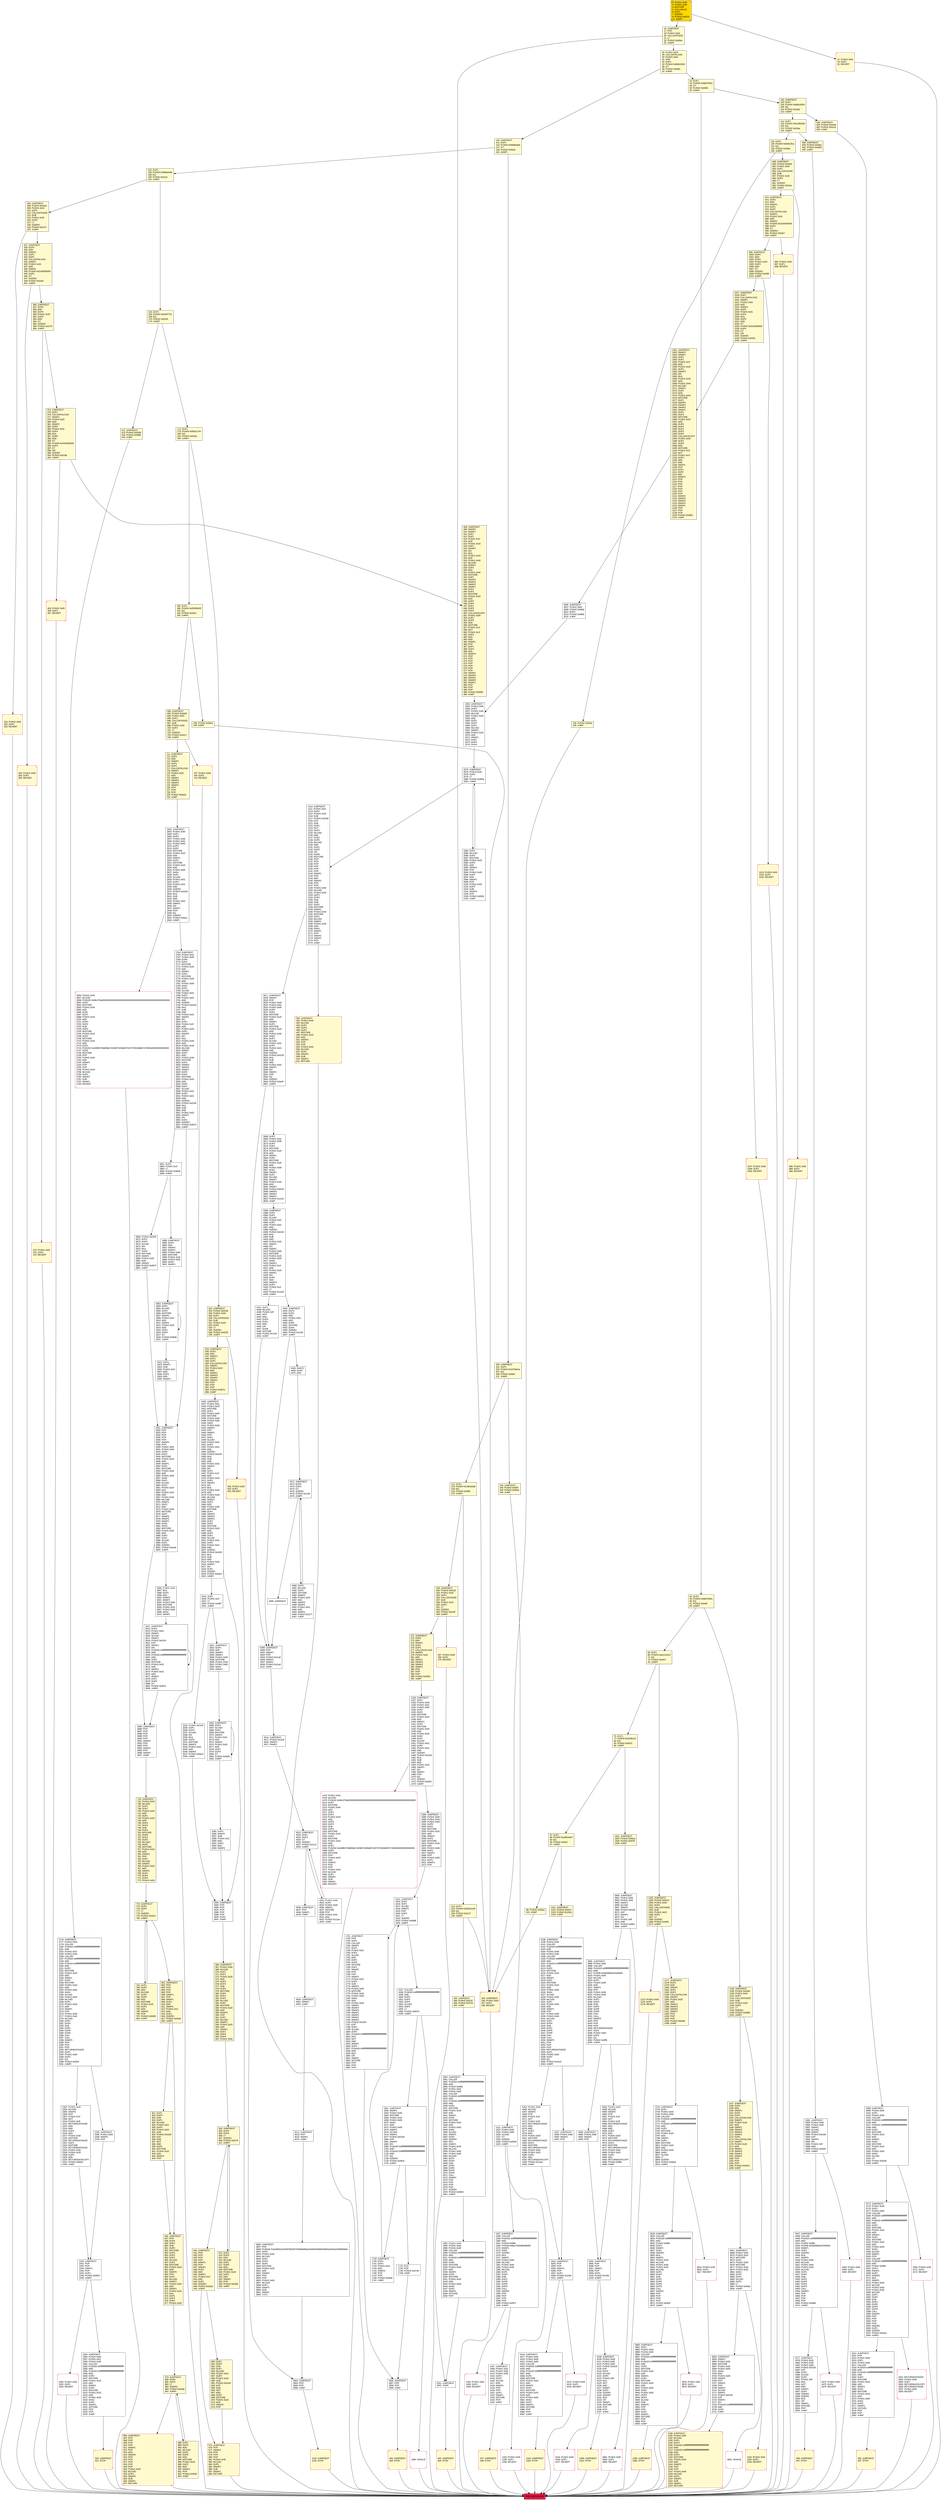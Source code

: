 digraph G {
bgcolor=transparent rankdir=UD;
node [shape=box style=filled color=black fillcolor=white fontname=arial fontcolor=black];
1017 [label="1017: JUMPDEST\l1018: DUP1\l1019: CALLDATALOAD\l1020: SWAP1\l1021: PUSH1 0x20\l1023: ADD\l1024: SWAP2\l1025: DUP5\l1026: PUSH1 0x01\l1028: DUP4\l1029: MUL\l1030: DUP5\l1031: ADD\l1032: GT\l1033: PUSH5 0x0100000000\l1039: DUP4\l1040: GT\l1041: OR\l1042: ISZERO\l1043: PUSH2 0x041b\l1046: JUMPI\l" fillcolor=lemonchiffon ];
3663 [label="3663: JUMPDEST\l3664: POP\l3665: POP\l3666: JUMP\l" ];
4302 [label="4302: JUMPDEST\l4303: POP\l4304: POP\l4305: SWAP1\l4306: POP\l4307: DUP1\l4308: PUSH2 0x10dc\l4311: JUMPI\l" ];
102 [label="102: JUMPDEST\l103: DUP1\l104: PUSH4 0x8d0c9354\l109: EQ\l110: PUSH2 0x03a0\l113: JUMPI\l" fillcolor=lemonchiffon ];
152 [label="152: DUP1\l153: PUSH4 0x5b6beeb9\l158: EQ\l159: PUSH2 0x0131\l162: JUMPI\l" fillcolor=lemonchiffon ];
3477 [label="3477: JUMPDEST\l3478: PUSH1 0x00\l3480: PUSH1 0x09\l3482: PUSH1 0x00\l3484: PUSH2 0x0100\l3487: EXP\l3488: DUP2\l3489: SLOAD\l3490: DUP2\l3491: PUSH1 0xff\l3493: MUL\l3494: NOT\l3495: AND\l3496: SWAP1\l3497: DUP4\l3498: ISZERO\l3499: ISZERO\l3500: MUL\l3501: OR\l3502: SWAP1\l3503: SSTORE\l3504: POP\l3505: JUMP\l" ];
140 [label="140: JUMPDEST\l141: DUP1\l142: PUSH4 0x5b6beeb9\l147: GT\l148: PUSH2 0x00c8\l151: JUMPI\l" fillcolor=lemonchiffon ];
1337 [label="1337: JUMPDEST\l1338: CALLER\l1339: PUSH20 0xffffffffffffffffffffffffffffffffffffffff\l1360: AND\l1361: PUSH2 0x08fc\l1364: PUSH8 0x8ac7230489e80000\l1373: SWAP1\l1374: DUP2\l1375: ISZERO\l1376: MUL\l1377: SWAP1\l1378: PUSH1 0x40\l1380: MLOAD\l1381: PUSH1 0x00\l1383: PUSH1 0x40\l1385: MLOAD\l1386: DUP1\l1387: DUP4\l1388: SUB\l1389: DUP2\l1390: DUP6\l1391: DUP9\l1392: DUP9\l1393: CALL\l1394: SWAP4\l1395: POP\l1396: POP\l1397: POP\l1398: POP\l1399: PUSH2 0x057f\l1402: JUMPI\l" ];
1856 [label="1856: JUMPDEST\l1857: POP\l1858: POP\l1859: JUMP\l" ];
1311 [label="1311: JUMPDEST\l1312: PUSH2 0x0527\l1315: PUSH2 0x102a\l1318: JUMP\l" fillcolor=lemonchiffon ];
888 [label="888: DUP1\l889: DUP3\l890: ADD\l891: MLOAD\l892: DUP2\l893: DUP5\l894: ADD\l895: MSTORE\l896: PUSH1 0x20\l898: DUP2\l899: ADD\l900: SWAP1\l901: POP\l902: PUSH2 0x036f\l905: JUMP\l" fillcolor=lemonchiffon ];
76 [label="76: DUP1\l77: PUSH4 0xa328c11f\l82: EQ\l83: PUSH2 0x0515\l86: JUMPI\l" fillcolor=lemonchiffon ];
1627 [label="1627: CALLER\l1628: PUSH20 0xffffffffffffffffffffffffffffffffffffffff\l1649: AND\l1650: DUP3\l1651: DUP3\l1652: DUP2\l1653: SLOAD\l1654: DUP2\l1655: LT\l1656: PUSH2 0x067d\l1659: JUMPI\l" ];
4546 [label="4546: JUMPDEST\l4547: POP\l4548: SWAP1\l4549: JUMP\l" ];
3506 [label="3506: JUMPDEST\l3507: PUSH1 0x00\l3509: PUSH2 0x0dbd\l3512: DUP3\l3513: PUSH2 0x0805\l3516: JUMP\l" ];
2594 [label="2594: JUMPDEST\l2595: POP\l2596: POP\l2597: POP\l2598: POP\l2599: POP\l2600: DUP2\l2601: JUMP\l" ];
0 [label="0: PUSH1 0x80\l2: PUSH1 0x40\l4: MSTORE\l5: CALLVALUE\l6: DUP1\l7: ISZERO\l8: PUSH2 0x0010\l11: JUMPI\l" fillcolor=lemonchiffon shape=Msquare fillcolor=gold ];
1733 [label="1733: POP\l1734: POP\l1735: PUSH2 0x0740\l1738: JUMP\l" ];
2902 [label="2902: JUMPDEST\l2903: DUP2\l2904: SLOAD\l2905: DUP2\l2906: MSTORE\l2907: SWAP1\l2908: PUSH1 0x01\l2910: ADD\l2911: SWAP1\l2912: PUSH1 0x20\l2914: ADD\l2915: DUP1\l2916: DUP4\l2917: GT\l2918: PUSH2 0x0b56\l2921: JUMPI\l" ];
408 [label="408: JUMPDEST\l409: SWAP2\l410: SWAP1\l411: DUP1\l412: DUP1\l413: PUSH1 0x1f\l415: ADD\l416: PUSH1 0x20\l418: DUP1\l419: SWAP2\l420: DIV\l421: MUL\l422: PUSH1 0x20\l424: ADD\l425: PUSH1 0x40\l427: MLOAD\l428: SWAP1\l429: DUP2\l430: ADD\l431: PUSH1 0x40\l433: MSTORE\l434: DUP1\l435: SWAP4\l436: SWAP3\l437: SWAP2\l438: SWAP1\l439: DUP2\l440: DUP2\l441: MSTORE\l442: PUSH1 0x20\l444: ADD\l445: DUP4\l446: DUP4\l447: DUP1\l448: DUP3\l449: DUP5\l450: CALLDATACOPY\l451: PUSH1 0x00\l453: DUP2\l454: DUP5\l455: ADD\l456: MSTORE\l457: PUSH1 0x1f\l459: NOT\l460: PUSH1 0x1f\l462: DUP3\l463: ADD\l464: AND\l465: SWAP1\l466: POP\l467: DUP1\l468: DUP4\l469: ADD\l470: SWAP3\l471: POP\l472: POP\l473: POP\l474: POP\l475: POP\l476: POP\l477: POP\l478: SWAP2\l479: SWAP3\l480: SWAP2\l481: SWAP3\l482: SWAP1\l483: POP\l484: POP\l485: POP\l486: PUSH2 0x0805\l489: JUMP\l" fillcolor=lemonchiffon ];
3310 [label="3310: JUMPDEST\l3311: POP\l3312: PUSH1 0x00\l3314: DUP1\l3315: PUSH1 0x00\l3317: CALLER\l3318: PUSH20 0xffffffffffffffffffffffffffffffffffffffff\l3339: AND\l3340: PUSH20 0xffffffffffffffffffffffffffffffffffffffff\l3361: AND\l3362: DUP2\l3363: MSTORE\l3364: PUSH1 0x20\l3366: ADD\l3367: SWAP1\l3368: DUP2\l3369: MSTORE\l3370: PUSH1 0x20\l3372: ADD\l3373: PUSH1 0x00\l3375: SHA3\l3376: DUP2\l3377: SWAP1\l3378: SSTORE\l3379: POP\l3380: POP\l3381: JUMP\l" ];
200 [label="200: JUMPDEST\l201: DUP1\l202: PUSH4 0x1578e01e\l207: EQ\l208: PUSH2 0x00ef\l211: JUMPI\l" fillcolor=lemonchiffon ];
1153 [label="1153: PUSH1 0x00\l1155: DUP1\l1156: REVERT\l" fillcolor=lemonchiffon shape=Msquare color=crimson ];
2585 [label="2585: DUP3\l2586: SWAP1\l2587: SUB\l2588: PUSH1 0x1f\l2590: AND\l2591: DUP3\l2592: ADD\l2593: SWAP2\l" ];
948 [label="948: JUMPDEST\l949: PUSH2 0x046d\l952: PUSH1 0x04\l954: DUP1\l955: CALLDATASIZE\l956: SUB\l957: PUSH1 0x20\l959: DUP2\l960: LT\l961: ISZERO\l962: PUSH2 0x03ca\l965: JUMPI\l" fillcolor=lemonchiffon ];
946 [label="946: JUMPDEST\l947: STOP\l" fillcolor=lemonchiffon shape=Msquare color=crimson ];
3981 [label="3981: PUSH1 0x00\l3983: DUP1\l3984: REVERT\l" shape=Msquare color=crimson ];
327 [label="327: JUMPDEST\l328: DUP2\l329: ADD\l330: SWAP1\l331: DUP1\l332: DUP1\l333: CALLDATALOAD\l334: SWAP1\l335: PUSH1 0x20\l337: ADD\l338: SWAP1\l339: PUSH5 0x0100000000\l345: DUP2\l346: GT\l347: ISZERO\l348: PUSH2 0x0164\l351: JUMPI\l" fillcolor=lemonchiffon ];
3473 [label="3473: PUSH1 0x00\l3475: DUP1\l3476: REVERT\l" shape=Msquare color=crimson ];
196 [label="196: PUSH2 0x00ea\l199: JUMP\l" fillcolor=lemonchiffon ];
2075 [label="2075: JUMPDEST\l2076: PUSH1 0x20\l2078: DUP4\l2079: LT\l2080: PUSH2 0x083e\l2083: JUMPI\l" ];
2051 [label="2051: JUMPDEST\l2052: JUMP\l" ];
2524 [label="2524: DUP1\l2525: PUSH1 0x1f\l2527: LT\l2528: PUSH2 0x09f7\l2531: JUMPI\l" ];
404 [label="404: PUSH1 0x00\l406: DUP1\l407: REVERT\l" fillcolor=lemonchiffon shape=Msquare color=crimson ];
630 [label="630: JUMPDEST\l631: POP\l632: POP\l633: POP\l634: POP\l635: SWAP1\l636: POP\l637: SWAP1\l638: DUP2\l639: ADD\l640: SWAP1\l641: PUSH1 0x1f\l643: AND\l644: DUP1\l645: ISZERO\l646: PUSH2 0x02a3\l649: JUMPI\l" fillcolor=lemonchiffon ];
356 [label="356: JUMPDEST\l357: DUP3\l358: ADD\l359: DUP4\l360: PUSH1 0x20\l362: DUP3\l363: ADD\l364: GT\l365: ISZERO\l366: PUSH2 0x0176\l369: JUMPI\l" fillcolor=lemonchiffon ];
163 [label="163: DUP1\l164: PUSH4 0x6cfd7721\l169: EQ\l170: PUSH2 0x0200\l173: JUMPI\l" fillcolor=lemonchiffon ];
612 [label="612: DUP1\l613: DUP3\l614: ADD\l615: MLOAD\l616: DUP2\l617: DUP5\l618: ADD\l619: MSTORE\l620: PUSH1 0x20\l622: DUP2\l623: ADD\l624: SWAP1\l625: POP\l626: PUSH2 0x025b\l629: JUMP\l" fillcolor=lemonchiffon ];
675 [label="675: JUMPDEST\l676: POP\l677: SWAP3\l678: POP\l679: POP\l680: POP\l681: PUSH1 0x40\l683: MLOAD\l684: DUP1\l685: SWAP2\l686: SUB\l687: SWAP1\l688: RETURN\l" fillcolor=lemonchiffon shape=Msquare color=crimson ];
26 [label="26: PUSH1 0x00\l28: CALLDATALOAD\l29: PUSH1 0xe0\l31: SHR\l32: DUP1\l33: PUSH4 0x8d0c9354\l38: GT\l39: PUSH2 0x008c\l42: JUMPI\l" fillcolor=lemonchiffon ];
936 [label="936: JUMPDEST\l937: STOP\l" fillcolor=lemonchiffon shape=Msquare color=crimson ];
114 [label="114: DUP1\l115: PUSH4 0x9128b348\l120: EQ\l121: PUSH2 0x03aa\l124: JUMPI\l" fillcolor=lemonchiffon ];
821 [label="821: DUP1\l822: DUP3\l823: SUB\l824: DUP1\l825: MLOAD\l826: PUSH1 0x01\l828: DUP4\l829: PUSH1 0x20\l831: SUB\l832: PUSH2 0x0100\l835: EXP\l836: SUB\l837: NOT\l838: AND\l839: DUP2\l840: MSTORE\l841: PUSH1 0x20\l843: ADD\l844: SWAP2\l845: POP\l" fillcolor=lemonchiffon ];
1860 [label="1860: JUMPDEST\l1861: CALLER\l1862: PUSH20 0xffffffffffffffffffffffffffffffffffffffff\l1883: AND\l1884: PUSH2 0x08fc\l1887: PUSH1 0x02\l1889: PUSH1 0x00\l1891: CALLER\l1892: PUSH20 0xffffffffffffffffffffffffffffffffffffffff\l1913: AND\l1914: PUSH20 0xffffffffffffffffffffffffffffffffffffffff\l1935: AND\l1936: DUP2\l1937: MSTORE\l1938: PUSH1 0x20\l1940: ADD\l1941: SWAP1\l1942: DUP2\l1943: MSTORE\l1944: PUSH1 0x20\l1946: ADD\l1947: PUSH1 0x00\l1949: SHA3\l1950: SLOAD\l1951: SWAP1\l1952: DUP2\l1953: ISZERO\l1954: MUL\l1955: SWAP1\l1956: PUSH1 0x40\l1958: MLOAD\l1959: PUSH1 0x00\l1961: PUSH1 0x40\l1963: MLOAD\l1964: DUP1\l1965: DUP4\l1966: SUB\l1967: DUP2\l1968: DUP6\l1969: DUP9\l1970: DUP9\l1971: CALL\l1972: SWAP4\l1973: POP\l1974: POP\l1975: POP\l1976: POP\l1977: ISZERO\l1978: PUSH2 0x0803\l1981: JUMPI\l" ];
65 [label="65: DUP1\l66: PUSH4 0xa112c615\l71: EQ\l72: PUSH2 0x04e7\l75: JUMPI\l" fillcolor=lemonchiffon ];
995 [label="995: PUSH1 0x00\l997: DUP1\l998: REVERT\l" fillcolor=lemonchiffon shape=Msquare color=crimson ];
2340 [label="2340: JUMPDEST\l2341: POP\l2342: POP\l2343: SWAP1\l2344: POP\l2345: DUP1\l2346: PUSH2 0x0932\l2349: JUMPI\l" ];
3880 [label="3880: JUMPDEST\l3881: DUP1\l3882: PUSH1 0x04\l3884: PUSH1 0x00\l3886: CALLER\l3887: PUSH20 0xffffffffffffffffffffffffffffffffffffffff\l3908: AND\l3909: PUSH20 0xffffffffffffffffffffffffffffffffffffffff\l3930: AND\l3931: DUP2\l3932: MSTORE\l3933: PUSH1 0x20\l3935: ADD\l3936: SWAP1\l3937: DUP2\l3938: MSTORE\l3939: PUSH1 0x20\l3941: ADD\l3942: PUSH1 0x00\l3944: SHA3\l3945: PUSH1 0x00\l3947: DUP3\l3948: DUP3\l3949: SLOAD\l3950: SUB\l3951: SWAP3\l3952: POP\l3953: POP\l3954: DUP2\l3955: SWAP1\l3956: SSTORE\l3957: POP\l3958: POP\l3959: JUMP\l" ];
16 [label="16: JUMPDEST\l17: POP\l18: PUSH1 0x04\l20: CALLDATASIZE\l21: LT\l22: PUSH2 0x00ea\l25: JUMPI\l" fillcolor=lemonchiffon ];
3814 [label="3814: PUSH1 0x00\l3816: DUP1\l3817: REVERT\l" shape=Msquare color=crimson ];
774 [label="774: JUMPDEST\l775: DUP4\l776: DUP2\l777: LT\l778: ISZERO\l779: PUSH2 0x0321\l782: JUMPI\l" fillcolor=lemonchiffon ];
4297 [label="4297: JUMPDEST\l4298: PUSH1 0x60\l4300: SWAP2\l4301: POP\l" ];
4437 [label="4437: DUP1\l4438: MLOAD\l4439: PUSH1 0xff\l4441: NOT\l4442: AND\l4443: DUP4\l4444: DUP1\l4445: ADD\l4446: OR\l4447: DUP6\l4448: SSTORE\l4449: PUSH2 0x1193\l4452: JUMP\l" ];
2869 [label="2869: PUSH2 0x0100\l2872: DUP1\l2873: DUP4\l2874: SLOAD\l2875: DIV\l2876: MUL\l2877: DUP4\l2878: MSTORE\l2879: SWAP2\l2880: PUSH1 0x20\l2882: ADD\l2883: SWAP2\l2884: PUSH2 0x0b73\l2887: JUMP\l" ];
43 [label="43: DUP1\l44: PUSH4 0x9d076351\l49: GT\l50: PUSH2 0x0066\l53: JUMPI\l" fillcolor=lemonchiffon ];
3173 [label="3173: JUMPDEST\l3174: PUSH1 0x00\l3176: DUP1\l3177: PUSH1 0x00\l3179: CALLER\l3180: PUSH20 0xffffffffffffffffffffffffffffffffffffffff\l3201: AND\l3202: PUSH20 0xffffffffffffffffffffffffffffffffffffffff\l3223: AND\l3224: DUP2\l3225: MSTORE\l3226: PUSH1 0x20\l3228: ADD\l3229: SWAP1\l3230: DUP2\l3231: MSTORE\l3232: PUSH1 0x20\l3234: ADD\l3235: PUSH1 0x00\l3237: SHA3\l3238: SLOAD\l3239: SWAP1\l3240: POP\l3241: CALLER\l3242: PUSH20 0xffffffffffffffffffffffffffffffffffffffff\l3263: AND\l3264: PUSH2 0x08fc\l3267: DUP3\l3268: SWAP1\l3269: DUP2\l3270: ISZERO\l3271: MUL\l3272: SWAP1\l3273: PUSH1 0x40\l3275: MLOAD\l3276: PUSH1 0x00\l3278: PUSH1 0x40\l3280: MLOAD\l3281: DUP1\l3282: DUP4\l3283: SUB\l3284: DUP2\l3285: DUP6\l3286: DUP9\l3287: DUP9\l3288: CALL\l3289: SWAP4\l3290: POP\l3291: POP\l3292: POP\l3293: POP\l3294: ISZERO\l3295: DUP1\l3296: ISZERO\l3297: PUSH2 0x0cee\l3300: JUMPI\l" ];
1135 [label="1135: JUMPDEST\l1136: PUSH2 0x04a5\l1139: PUSH1 0x04\l1141: DUP1\l1142: CALLDATASIZE\l1143: SUB\l1144: PUSH1 0x40\l1146: DUP2\l1147: LT\l1148: ISZERO\l1149: PUSH2 0x0485\l1152: JUMPI\l" fillcolor=lemonchiffon ];
2888 [label="2888: JUMPDEST\l2889: DUP3\l2890: ADD\l2891: SWAP2\l2892: SWAP1\l2893: PUSH1 0x00\l2895: MSTORE\l2896: PUSH1 0x20\l2898: PUSH1 0x00\l2900: SHA3\l2901: SWAP1\l" ];
2922 [label="2922: DUP3\l2923: SWAP1\l2924: SUB\l2925: PUSH1 0x1f\l2927: AND\l2928: DUP3\l2929: ADD\l2930: SWAP2\l" ];
1255 [label="1255: JUMPDEST\l1256: PUSH2 0x0513\l1259: PUSH1 0x04\l1261: DUP1\l1262: CALLDATASIZE\l1263: SUB\l1264: PUSH1 0x20\l1266: DUP2\l1267: LT\l1268: ISZERO\l1269: PUSH2 0x04fd\l1272: JUMPI\l" fillcolor=lemonchiffon ];
1013 [label="1013: PUSH1 0x00\l1015: DUP1\l1016: REVERT\l" fillcolor=lemonchiffon shape=Msquare color=crimson ];
4056 [label="4056: PUSH1 0x40\l4058: MLOAD\l4059: SWAP2\l4060: POP\l4061: PUSH1 0x1f\l4063: NOT\l4064: PUSH1 0x3f\l4066: RETURNDATASIZE\l4067: ADD\l4068: AND\l4069: DUP3\l4070: ADD\l4071: PUSH1 0x40\l4073: MSTORE\l4074: RETURNDATASIZE\l4075: DUP3\l4076: MSTORE\l4077: RETURNDATASIZE\l4078: PUSH1 0x00\l4080: PUSH1 0x20\l4082: DUP5\l4083: ADD\l4084: RETURNDATACOPY\l4085: PUSH2 0x0ffe\l4088: JUMP\l" ];
3517 [label="3517: JUMPDEST\l3518: SWAP1\l3519: POP\l3520: PUSH1 0x00\l3522: PUSH1 0x01\l3524: PUSH1 0x00\l3526: DUP4\l3527: DUP2\l3528: MSTORE\l3529: PUSH1 0x20\l3531: ADD\l3532: SWAP1\l3533: DUP2\l3534: MSTORE\l3535: PUSH1 0x20\l3537: ADD\l3538: PUSH1 0x00\l3540: SHA3\l3541: DUP1\l3542: SLOAD\l3543: PUSH1 0x01\l3545: DUP2\l3546: PUSH1 0x01\l3548: AND\l3549: ISZERO\l3550: PUSH2 0x0100\l3553: MUL\l3554: SUB\l3555: AND\l3556: PUSH1 0x02\l3558: SWAP1\l3559: DIV\l3560: SWAP1\l3561: POP\l3562: EQ\l3563: ISZERO\l3564: PUSH2 0x0e4f\l3567: JUMPI\l" ];
1273 [label="1273: PUSH1 0x00\l1275: DUP1\l1276: REVERT\l" fillcolor=lemonchiffon shape=Msquare color=crimson ];
490 [label="490: JUMPDEST\l491: PUSH1 0x40\l493: MLOAD\l494: DUP1\l495: DUP3\l496: DUP2\l497: MSTORE\l498: PUSH1 0x20\l500: ADD\l501: SWAP2\l502: POP\l503: POP\l504: PUSH1 0x40\l506: MLOAD\l507: DUP1\l508: SWAP2\l509: SUB\l510: SWAP1\l511: RETURN\l" fillcolor=lemonchiffon shape=Msquare color=crimson ];
125 [label="125: DUP1\l126: PUSH4 0x93dc3f1a\l131: EQ\l132: PUSH2 0x03b4\l135: JUMPI\l" fillcolor=lemonchiffon ];
2565 [label="2565: JUMPDEST\l2566: DUP2\l2567: SLOAD\l2568: DUP2\l2569: MSTORE\l2570: SWAP1\l2571: PUSH1 0x01\l2573: ADD\l2574: SWAP1\l2575: PUSH1 0x20\l2577: ADD\l2578: DUP1\l2579: DUP4\l2580: GT\l2581: PUSH2 0x0a05\l2584: JUMPI\l" ];
249 [label="249: JUMPDEST\l250: PUSH2 0x0125\l253: PUSH1 0x04\l255: DUP1\l256: CALLDATASIZE\l257: SUB\l258: PUSH1 0x20\l260: DUP2\l261: LT\l262: ISZERO\l263: PUSH2 0x010f\l266: JUMPI\l" fillcolor=lemonchiffon ];
938 [label="938: JUMPDEST\l939: PUSH2 0x03b2\l942: PUSH2 0x0d36\l945: JUMP\l" fillcolor=lemonchiffon ];
3085 [label="3085: JUMPDEST\l3086: POP\l3087: POP\l3088: POP\l3089: POP\l3090: POP\l3091: SWAP2\l3092: POP\l3093: POP\l3094: SWAP2\l3095: POP\l3096: SWAP2\l3097: JUMP\l" ];
239 [label="239: JUMPDEST\l240: PUSH2 0x00f7\l243: PUSH2 0x0529\l246: JUMP\l" fillcolor=lemonchiffon ];
4108 [label="4108: JUMPDEST\l4109: PUSH1 0x00\l4111: PUSH1 0x05\l4113: PUSH1 0x00\l4115: PUSH2 0x0100\l4118: EXP\l4119: DUP2\l4120: SLOAD\l4121: DUP2\l4122: PUSH1 0xff\l4124: MUL\l4125: NOT\l4126: AND\l4127: SWAP1\l4128: DUP4\l4129: ISZERO\l4130: ISZERO\l4131: MUL\l4132: OR\l4133: SWAP1\l4134: SSTORE\l4135: POP\l4136: POP\l4137: JUMP\l" ];
4498 [label="4498: JUMPDEST\l" ];
1752 [label="1752: JUMPDEST\l1753: POP\l1754: DUP1\l1755: CALLER\l1756: SWAP1\l1757: DUP1\l1758: PUSH1 0x01\l1760: DUP2\l1761: SLOAD\l1762: ADD\l1763: DUP1\l1764: DUP3\l1765: SSTORE\l1766: DUP1\l1767: SWAP2\l1768: POP\l1769: POP\l1770: SWAP1\l1771: PUSH1 0x01\l1773: DUP3\l1774: SUB\l1775: SWAP1\l1776: PUSH1 0x00\l1778: MSTORE\l1779: PUSH1 0x20\l1781: PUSH1 0x00\l1783: SHA3\l1784: ADD\l1785: PUSH1 0x00\l1787: SWAP1\l1788: SWAP2\l1789: SWAP3\l1790: SWAP1\l1791: SWAP2\l1792: SWAP1\l1793: SWAP2\l1794: PUSH2 0x0100\l1797: EXP\l1798: DUP2\l1799: SLOAD\l1800: DUP2\l1801: PUSH20 0xffffffffffffffffffffffffffffffffffffffff\l1822: MUL\l1823: NOT\l1824: AND\l1825: SWAP1\l1826: DUP4\l1827: PUSH20 0xffffffffffffffffffffffffffffffffffffffff\l1848: AND\l1849: MUL\l1850: OR\l1851: SWAP1\l1852: SSTORE\l1853: POP\l1854: POP\l1855: POP\l" ];
707 [label="707: PUSH1 0x00\l709: DUP1\l710: REVERT\l" fillcolor=lemonchiffon shape=Msquare color=crimson ];
247 [label="247: JUMPDEST\l248: STOP\l" fillcolor=lemonchiffon shape=Msquare color=crimson ];
3742 [label="3742: JUMPDEST\l3743: DUP1\l3744: PUSH1 0x04\l3746: PUSH1 0x00\l3748: CALLER\l3749: PUSH20 0xffffffffffffffffffffffffffffffffffffffff\l3770: AND\l3771: PUSH20 0xffffffffffffffffffffffffffffffffffffffff\l3792: AND\l3793: DUP2\l3794: MSTORE\l3795: PUSH1 0x20\l3797: ADD\l3798: SWAP1\l3799: DUP2\l3800: MSTORE\l3801: PUSH1 0x20\l3803: ADD\l3804: PUSH1 0x00\l3806: SHA3\l3807: SLOAD\l3808: LT\l3809: ISZERO\l3810: PUSH2 0x0eea\l3813: JUMPI\l" ];
2655 [label="2655: PUSH1 0x40\l2657: MLOAD\l2658: PUSH32 0x08c379a000000000000000000000000000000000000000000000000000000000\l2691: DUP2\l2692: MSTORE\l2693: PUSH1 0x04\l2695: ADD\l2696: DUP1\l2697: DUP1\l2698: PUSH1 0x20\l2700: ADD\l2701: DUP3\l2702: DUP2\l2703: SUB\l2704: DUP3\l2705: MSTORE\l2706: PUSH1 0x19\l2708: DUP2\l2709: MSTORE\l2710: PUSH1 0x20\l2712: ADD\l2713: DUP1\l2714: PUSH32 0x446f63756d656e74206973206e6f74207375626d697474656400000000000000\l2747: DUP2\l2748: MSTORE\l2749: POP\l2750: PUSH1 0x20\l2752: ADD\l2753: SWAP2\l2754: POP\l2755: POP\l2756: PUSH1 0x40\l2758: MLOAD\l2759: DUP1\l2760: SWAP2\l2761: SUB\l2762: SWAP1\l2763: REVERT\l" shape=Msquare color=crimson ];
3098 [label="3098: JUMPDEST\l3099: PUSH1 0x00\l3101: DUP1\l3102: PUSH1 0x00\l3104: CALLER\l3105: PUSH20 0xffffffffffffffffffffffffffffffffffffffff\l3126: AND\l3127: PUSH20 0xffffffffffffffffffffffffffffffffffffffff\l3148: AND\l3149: DUP2\l3150: MSTORE\l3151: PUSH1 0x20\l3153: ADD\l3154: SWAP1\l3155: DUP2\l3156: MSTORE\l3157: PUSH1 0x20\l3159: ADD\l3160: PUSH1 0x00\l3162: SHA3\l3163: SLOAD\l3164: GT\l3165: PUSH2 0x0c65\l3168: JUMPI\l" ];
966 [label="966: PUSH1 0x00\l968: DUP1\l969: REVERT\l" fillcolor=lemonchiffon shape=Msquare color=crimson ];
3692 [label="3692: JUMPDEST\l3693: SWAP1\l3694: PUSH1 0x00\l3696: MSTORE\l3697: PUSH1 0x20\l3699: PUSH1 0x00\l3701: SHA3\l3702: ADD\l3703: PUSH1 0x00\l3705: SWAP2\l3706: POP\l3707: SWAP2\l3708: POP\l3709: SWAP1\l3710: SLOAD\l3711: SWAP1\l3712: PUSH2 0x0100\l3715: EXP\l3716: SWAP1\l3717: DIV\l3718: PUSH20 0xffffffffffffffffffffffffffffffffffffffff\l3739: AND\l3740: DUP2\l3741: JUMP\l" ];
3960 [label="3960: JUMPDEST\l3961: PUSH1 0x05\l3963: PUSH1 0x00\l3965: SWAP1\l3966: SLOAD\l3967: SWAP1\l3968: PUSH2 0x0100\l3971: EXP\l3972: SWAP1\l3973: DIV\l3974: PUSH1 0xff\l3976: AND\l3977: PUSH2 0x0f91\l3980: JUMPI\l" ];
4094 [label="4094: JUMPDEST\l4095: POP\l4096: POP\l4097: SWAP1\l4098: POP\l4099: DUP1\l4100: PUSH2 0x100c\l4103: JUMPI\l" ];
2426 [label="2426: JUMPDEST\l2427: PUSH1 0x01\l2429: PUSH1 0x20\l2431: MSTORE\l2432: DUP1\l2433: PUSH1 0x00\l2435: MSTORE\l2436: PUSH1 0x40\l2438: PUSH1 0x00\l2440: SHA3\l2441: PUSH1 0x00\l2443: SWAP2\l2444: POP\l2445: SWAP1\l2446: POP\l2447: DUP1\l2448: SLOAD\l2449: PUSH1 0x01\l2451: DUP2\l2452: PUSH1 0x01\l2454: AND\l2455: ISZERO\l2456: PUSH2 0x0100\l2459: MUL\l2460: SUB\l2461: AND\l2462: PUSH1 0x02\l2464: SWAP1\l2465: DIV\l2466: DUP1\l2467: PUSH1 0x1f\l2469: ADD\l2470: PUSH1 0x20\l2472: DUP1\l2473: SWAP2\l2474: DIV\l2475: MUL\l2476: PUSH1 0x20\l2478: ADD\l2479: PUSH1 0x40\l2481: MLOAD\l2482: SWAP1\l2483: DUP2\l2484: ADD\l2485: PUSH1 0x40\l2487: MSTORE\l2488: DUP1\l2489: SWAP3\l2490: SWAP2\l2491: SWAP1\l2492: DUP2\l2493: DUP2\l2494: MSTORE\l2495: PUSH1 0x20\l2497: ADD\l2498: DUP3\l2499: DUP1\l2500: SLOAD\l2501: PUSH1 0x01\l2503: DUP2\l2504: PUSH1 0x01\l2506: AND\l2507: ISZERO\l2508: PUSH2 0x0100\l2511: MUL\l2512: SUB\l2513: AND\l2514: PUSH1 0x02\l2516: SWAP1\l2517: DIV\l2518: DUP1\l2519: ISZERO\l2520: PUSH2 0x0a22\l2523: JUMPI\l" ];
4512 [label="4512: JUMPDEST\l4513: POP\l4514: SWAP1\l4515: JUMP\l" ];
2053 [label="2053: JUMPDEST\l2054: PUSH1 0x00\l2056: DUP2\l2057: PUSH1 0x40\l2059: MLOAD\l2060: PUSH1 0x20\l2062: ADD\l2063: DUP1\l2064: DUP3\l2065: DUP1\l2066: MLOAD\l2067: SWAP1\l2068: PUSH1 0x20\l2070: ADD\l2071: SWAP1\l2072: DUP1\l2073: DUP4\l2074: DUP4\l" ];
4499 [label="4499: JUMPDEST\l4500: POP\l4501: SWAP1\l4502: POP\l4503: PUSH2 0x11a0\l4506: SWAP2\l4507: SWAP1\l4508: PUSH2 0x11a4\l4511: JUMP\l" ];
4550 [label="4550: JUMPDEST\l4551: SWAP1\l4552: JUMP\l" ];
4522 [label="4522: JUMPDEST\l4523: DUP1\l4524: DUP3\l4525: GT\l4526: ISZERO\l4527: PUSH2 0x11c2\l4530: JUMPI\l" ];
2602 [label="2602: JUMPDEST\l2603: PUSH1 0x60\l2605: DUP1\l2606: DUP3\l2607: PUSH1 0x00\l2609: PUSH1 0x01\l2611: PUSH1 0x00\l2613: DUP4\l2614: DUP2\l2615: MSTORE\l2616: PUSH1 0x20\l2618: ADD\l2619: SWAP1\l2620: DUP2\l2621: MSTORE\l2622: PUSH1 0x20\l2624: ADD\l2625: PUSH1 0x00\l2627: SHA3\l2628: DUP1\l2629: SLOAD\l2630: PUSH1 0x01\l2632: DUP2\l2633: PUSH1 0x01\l2635: AND\l2636: ISZERO\l2637: PUSH2 0x0100\l2640: MUL\l2641: SUB\l2642: AND\l2643: PUSH1 0x02\l2645: SWAP1\l2646: DIV\l2647: SWAP1\l2648: POP\l2649: EQ\l2650: ISZERO\l2651: PUSH2 0x0acc\l2654: JUMPI\l" ];
603 [label="603: JUMPDEST\l604: DUP4\l605: DUP2\l606: LT\l607: ISZERO\l608: PUSH2 0x0276\l611: JUMPI\l" fillcolor=lemonchiffon ];
3407 [label="3407: JUMPDEST\l3408: CALLER\l3409: PUSH20 0xffffffffffffffffffffffffffffffffffffffff\l3430: AND\l3431: PUSH2 0x08fc\l3434: PUSH8 0x0de0b6b3a7640000\l3443: SWAP1\l3444: DUP2\l3445: ISZERO\l3446: MUL\l3447: SWAP1\l3448: PUSH1 0x40\l3450: MLOAD\l3451: PUSH1 0x00\l3453: PUSH1 0x40\l3455: MLOAD\l3456: DUP1\l3457: DUP4\l3458: SUB\l3459: DUP2\l3460: DUP6\l3461: DUP9\l3462: DUP9\l3463: CALL\l3464: SWAP4\l3465: POP\l3466: POP\l3467: POP\l3468: POP\l3469: PUSH2 0x0d95\l3472: JUMPI\l" ];
4312 [label="4312: PUSH1 0x00\l4314: DUP1\l4315: REVERT\l" shape=Msquare color=crimson ];
2764 [label="2764: JUMPDEST\l2765: PUSH1 0x01\l2767: PUSH1 0x00\l2769: DUP6\l2770: DUP2\l2771: MSTORE\l2772: PUSH1 0x20\l2774: ADD\l2775: SWAP1\l2776: DUP2\l2777: MSTORE\l2778: PUSH1 0x20\l2780: ADD\l2781: PUSH1 0x00\l2783: SHA3\l2784: DUP1\l2785: SLOAD\l2786: PUSH1 0x01\l2788: DUP2\l2789: PUSH1 0x01\l2791: AND\l2792: ISZERO\l2793: PUSH2 0x0100\l2796: MUL\l2797: SUB\l2798: AND\l2799: PUSH1 0x02\l2801: SWAP1\l2802: DIV\l2803: DUP1\l2804: PUSH1 0x1f\l2806: ADD\l2807: PUSH1 0x20\l2809: DUP1\l2810: SWAP2\l2811: DIV\l2812: MUL\l2813: PUSH1 0x20\l2815: ADD\l2816: PUSH1 0x40\l2818: MLOAD\l2819: SWAP1\l2820: DUP2\l2821: ADD\l2822: PUSH1 0x40\l2824: MSTORE\l2825: DUP1\l2826: SWAP3\l2827: SWAP2\l2828: SWAP1\l2829: DUP2\l2830: DUP2\l2831: MSTORE\l2832: PUSH1 0x20\l2834: ADD\l2835: DUP3\l2836: DUP1\l2837: SLOAD\l2838: PUSH1 0x01\l2840: DUP2\l2841: PUSH1 0x01\l2843: AND\l2844: ISZERO\l2845: PUSH2 0x0100\l2848: MUL\l2849: SUB\l2850: AND\l2851: PUSH1 0x02\l2853: SWAP1\l2854: DIV\l2855: DUP1\l2856: ISZERO\l2857: PUSH2 0x0b73\l2860: JUMPI\l" ];
4089 [label="4089: JUMPDEST\l4090: PUSH1 0x60\l4092: SWAP2\l4093: POP\l" ];
1982 [label="1982: PUSH1 0x00\l1984: PUSH1 0x02\l1986: PUSH1 0x00\l1988: CALLER\l1989: PUSH20 0xffffffffffffffffffffffffffffffffffffffff\l2010: AND\l2011: PUSH20 0xffffffffffffffffffffffffffffffffffffffff\l2032: AND\l2033: DUP2\l2034: MSTORE\l2035: PUSH1 0x20\l2037: ADD\l2038: SWAP1\l2039: DUP2\l2040: MSTORE\l2041: PUSH1 0x20\l2043: ADD\l2044: PUSH1 0x00\l2046: SHA3\l2047: DUP2\l2048: SWAP1\l2049: SSTORE\l2050: POP\l" ];
136 [label="136: PUSH2 0x00ea\l139: JUMP\l" fillcolor=lemonchiffon ];
2084 [label="2084: DUP1\l2085: MLOAD\l2086: DUP3\l2087: MSTORE\l2088: PUSH1 0x20\l2090: DUP3\l2091: ADD\l2092: SWAP2\l2093: POP\l2094: PUSH1 0x20\l2096: DUP2\l2097: ADD\l2098: SWAP1\l2099: POP\l2100: PUSH1 0x20\l2102: DUP4\l2103: SUB\l2104: SWAP3\l2105: POP\l2106: PUSH2 0x081b\l2109: JUMP\l" ];
2995 [label="2995: PUSH1 0x20\l2997: MUL\l2998: DUP3\l2999: ADD\l3000: SWAP2\l3001: SWAP1\l3002: PUSH1 0x00\l3004: MSTORE\l3005: PUSH1 0x20\l3007: PUSH1 0x00\l3009: SHA3\l3010: SWAP1\l" ];
512 [label="512: JUMPDEST\l513: PUSH2 0x0208\l516: PUSH2 0x0880\l519: JUMP\l" fillcolor=lemonchiffon ];
185 [label="185: DUP1\l186: PUSH4 0x85395d25\l191: EQ\l192: PUSH2 0x02b1\l195: JUMPI\l" fillcolor=lemonchiffon ];
650 [label="650: DUP1\l651: DUP3\l652: SUB\l653: DUP1\l654: MLOAD\l655: PUSH1 0x01\l657: DUP4\l658: PUSH1 0x20\l660: SUB\l661: PUSH2 0x0100\l664: EXP\l665: SUB\l666: NOT\l667: AND\l668: DUP2\l669: MSTORE\l670: PUSH1 0x20\l672: ADD\l673: SWAP2\l674: POP\l" fillcolor=lemonchiffon ];
4138 [label="4138: JUMPDEST\l4139: PUSH1 0x00\l4141: CALLER\l4142: PUSH20 0xffffffffffffffffffffffffffffffffffffffff\l4163: AND\l4164: PUSH1 0x08\l4166: PUSH1 0x00\l4168: CALLER\l4169: PUSH20 0xffffffffffffffffffffffffffffffffffffffff\l4190: AND\l4191: PUSH20 0xffffffffffffffffffffffffffffffffffffffff\l4212: AND\l4213: DUP2\l4214: MSTORE\l4215: PUSH1 0x20\l4217: ADD\l4218: SWAP1\l4219: DUP2\l4220: MSTORE\l4221: PUSH1 0x20\l4223: ADD\l4224: PUSH1 0x00\l4226: SHA3\l4227: SLOAD\l4228: PUSH1 0x40\l4230: MLOAD\l4231: DUP1\l4232: PUSH1 0x00\l4234: ADD\l4235: SWAP1\l4236: POP\l4237: PUSH1 0x00\l4239: PUSH1 0x40\l4241: MLOAD\l4242: DUP1\l4243: DUP4\l4244: SUB\l4245: DUP2\l4246: DUP6\l4247: DUP8\l4248: GAS\l4249: CALL\l4250: SWAP3\l4251: POP\l4252: POP\l4253: POP\l4254: RETURNDATASIZE\l4255: DUP1\l4256: PUSH1 0x00\l4258: DUP2\l4259: EQ\l4260: PUSH2 0x10c9\l4263: JUMPI\l" ];
4264 [label="4264: PUSH1 0x40\l4266: MLOAD\l4267: SWAP2\l4268: POP\l4269: PUSH1 0x1f\l4271: NOT\l4272: PUSH1 0x3f\l4274: RETURNDATASIZE\l4275: ADD\l4276: AND\l4277: DUP3\l4278: ADD\l4279: PUSH1 0x40\l4281: MSTORE\l4282: RETURNDATASIZE\l4283: DUP3\l4284: MSTORE\l4285: RETURNDATASIZE\l4286: PUSH1 0x00\l4288: PUSH1 0x20\l4290: DUP5\l4291: ADD\l4292: RETURNDATACOPY\l4293: PUSH2 0x10ce\l4296: JUMP\l" ];
3876 [label="3876: PUSH1 0x00\l3878: DUP1\l3879: REVERT\l" shape=Msquare color=crimson ];
566 [label="566: JUMPDEST\l567: PUSH1 0x40\l569: MLOAD\l570: DUP1\l571: DUP1\l572: PUSH1 0x20\l574: ADD\l575: DUP3\l576: DUP2\l577: SUB\l578: DUP3\l579: MSTORE\l580: DUP4\l581: DUP2\l582: DUP2\l583: MLOAD\l584: DUP2\l585: MSTORE\l586: PUSH1 0x20\l588: ADD\l589: SWAP2\l590: POP\l591: DUP1\l592: MLOAD\l593: SWAP1\l594: PUSH1 0x20\l596: ADD\l597: SWAP1\l598: DUP1\l599: DUP4\l600: DUP4\l601: PUSH1 0x00\l" fillcolor=lemonchiffon ];
1299 [label="1299: JUMPDEST\l1300: STOP\l" fillcolor=lemonchiffon shape=Msquare color=crimson ];
1321 [label="1321: JUMPDEST\l1322: PUSH1 0x05\l1324: PUSH1 0x06\l1326: SLOAD\l1327: GT\l1328: ISZERO\l1329: PUSH2 0x0539\l1332: JUMPI\l" ];
1309 [label="1309: JUMPDEST\l1310: STOP\l" fillcolor=lemonchiffon shape=Msquare color=crimson ];
2176 [label="2176: JUMPDEST\l2177: PUSH1 0x00\l2179: CALLER\l2180: PUSH20 0xffffffffffffffffffffffffffffffffffffffff\l2201: AND\l2202: PUSH1 0x07\l2204: PUSH1 0x00\l2206: CALLER\l2207: PUSH20 0xffffffffffffffffffffffffffffffffffffffff\l2228: AND\l2229: PUSH20 0xffffffffffffffffffffffffffffffffffffffff\l2250: AND\l2251: DUP2\l2252: MSTORE\l2253: PUSH1 0x20\l2255: ADD\l2256: SWAP1\l2257: DUP2\l2258: MSTORE\l2259: PUSH1 0x20\l2261: ADD\l2262: PUSH1 0x00\l2264: SHA3\l2265: SLOAD\l2266: PUSH1 0x40\l2268: MLOAD\l2269: DUP1\l2270: PUSH1 0x00\l2272: ADD\l2273: SWAP1\l2274: POP\l2275: PUSH1 0x00\l2277: PUSH1 0x40\l2279: MLOAD\l2280: DUP1\l2281: DUP4\l2282: SUB\l2283: DUP2\l2284: DUP6\l2285: DUP8\l2286: GAS\l2287: CALL\l2288: SWAP3\l2289: POP\l2290: POP\l2291: POP\l2292: RETURNDATASIZE\l2293: DUP1\l2294: PUSH1 0x00\l2296: DUP2\l2297: EQ\l2298: PUSH2 0x091f\l2301: JUMPI\l" ];
54 [label="54: DUP1\l55: PUSH4 0x9d076351\l60: EQ\l61: PUSH2 0x046f\l64: JUMPI\l" fillcolor=lemonchiffon ];
2350 [label="2350: PUSH1 0x00\l2352: DUP1\l2353: REVERT\l" shape=Msquare color=crimson ];
3606 [label="3606: JUMPDEST\l3607: POP\l3608: PUSH32 0x2a49d2e22440235b29725d9a5bf6a2c6efe6303bb5f43b0a2a033e2036694bbe\l3641: DUP2\l3642: PUSH1 0x40\l3644: MLOAD\l3645: DUP1\l3646: DUP3\l3647: DUP2\l3648: MSTORE\l3649: PUSH1 0x20\l3651: ADD\l3652: SWAP2\l3653: POP\l3654: POP\l3655: PUSH1 0x40\l3657: MLOAD\l3658: DUP1\l3659: SWAP2\l3660: SUB\l3661: SWAP1\l3662: LOG1\l" ];
305 [label="305: JUMPDEST\l306: PUSH2 0x01ea\l309: PUSH1 0x04\l311: DUP1\l312: CALLDATASIZE\l313: SUB\l314: PUSH1 0x20\l316: DUP2\l317: LT\l318: ISZERO\l319: PUSH2 0x0147\l322: JUMPI\l" fillcolor=lemonchiffon ];
879 [label="879: JUMPDEST\l880: DUP4\l881: DUP2\l882: LT\l883: ISZERO\l884: PUSH2 0x038a\l887: JUMPI\l" fillcolor=lemonchiffon ];
4480 [label="4480: DUP3\l4481: MLOAD\l4482: DUP3\l4483: SSTORE\l4484: SWAP2\l4485: PUSH1 0x20\l4487: ADD\l4488: SWAP2\l4489: SWAP1\l4490: PUSH1 0x01\l4492: ADD\l4493: SWAP1\l4494: PUSH2 0x1177\l4497: JUMP\l" ];
1333 [label="1333: PUSH1 0x00\l1335: DUP1\l1336: REVERT\l" shape=Msquare color=crimson ];
906 [label="906: JUMPDEST\l907: POP\l908: POP\l909: POP\l910: POP\l911: SWAP1\l912: POP\l913: ADD\l914: SWAP5\l915: POP\l916: POP\l917: POP\l918: POP\l919: POP\l920: PUSH1 0x40\l922: MLOAD\l923: DUP1\l924: SWAP2\l925: SUB\l926: SWAP1\l927: RETURN\l" fillcolor=lemonchiffon shape=Msquare color=crimson ];
98 [label="98: PUSH2 0x00ea\l101: JUMP\l" fillcolor=lemonchiffon ];
522 [label="522: JUMPDEST\l523: PUSH2 0x0236\l526: PUSH1 0x04\l528: DUP1\l529: CALLDATASIZE\l530: SUB\l531: PUSH1 0x20\l533: DUP2\l534: LT\l535: ISZERO\l536: PUSH2 0x0220\l539: JUMPI\l" fillcolor=lemonchiffon ];
999 [label="999: JUMPDEST\l1000: DUP3\l1001: ADD\l1002: DUP4\l1003: PUSH1 0x20\l1005: DUP3\l1006: ADD\l1007: GT\l1008: ISZERO\l1009: PUSH2 0x03f9\l1012: JUMPI\l" fillcolor=lemonchiffon ];
689 [label="689: JUMPDEST\l690: PUSH2 0x02dd\l693: PUSH1 0x04\l695: DUP1\l696: CALLDATASIZE\l697: SUB\l698: PUSH1 0x20\l700: DUP2\l701: LT\l702: ISZERO\l703: PUSH2 0x02c7\l706: JUMPI\l" fillcolor=lemonchiffon ];
520 [label="520: JUMPDEST\l521: STOP\l" fillcolor=lemonchiffon shape=Msquare color=crimson ];
2335 [label="2335: JUMPDEST\l2336: PUSH1 0x60\l2338: SWAP2\l2339: POP\l" ];
1739 [label="1739: JUMPDEST\l1740: DUP1\l1741: DUP1\l1742: PUSH1 0x01\l1744: ADD\l1745: SWAP2\l1746: POP\l1747: POP\l1748: PUSH2 0x064e\l1751: JUMP\l" ];
1277 [label="1277: JUMPDEST\l1278: DUP2\l1279: ADD\l1280: SWAP1\l1281: DUP1\l1282: DUP1\l1283: CALLDATALOAD\l1284: SWAP1\l1285: PUSH1 0x20\l1287: ADD\l1288: SWAP1\l1289: SWAP3\l1290: SWAP2\l1291: SWAP1\l1292: POP\l1293: POP\l1294: POP\l1295: PUSH2 0x0e9e\l1298: JUMP\l" fillcolor=lemonchiffon ];
970 [label="970: JUMPDEST\l971: DUP2\l972: ADD\l973: SWAP1\l974: DUP1\l975: DUP1\l976: CALLDATALOAD\l977: SWAP1\l978: PUSH1 0x20\l980: ADD\l981: SWAP1\l982: PUSH5 0x0100000000\l988: DUP2\l989: GT\l990: ISZERO\l991: PUSH2 0x03e7\l994: JUMPI\l" fillcolor=lemonchiffon ];
4531 [label="4531: PUSH1 0x00\l4533: DUP2\l4534: PUSH1 0x00\l4536: SWAP1\l4537: SSTORE\l4538: POP\l4539: PUSH1 0x01\l4541: ADD\l4542: PUSH2 0x11aa\l4545: JUMP\l" ];
3568 [label="3568: DUP2\l3569: PUSH1 0x01\l3571: PUSH1 0x00\l3573: DUP4\l3574: DUP2\l3575: MSTORE\l3576: PUSH1 0x20\l3578: ADD\l3579: SWAP1\l3580: DUP2\l3581: MSTORE\l3582: PUSH1 0x20\l3584: ADD\l3585: PUSH1 0x00\l3587: SHA3\l3588: SWAP1\l3589: DUP1\l3590: MLOAD\l3591: SWAP1\l3592: PUSH1 0x20\l3594: ADD\l3595: SWAP1\l3596: PUSH2 0x0e16\l3599: SWAP3\l3600: SWAP2\l3601: SWAP1\l3602: PUSH2 0x1124\l3605: JUMP\l" ];
4104 [label="4104: PUSH1 0x00\l4106: DUP1\l4107: REVERT\l" shape=Msquare color=crimson ];
267 [label="267: PUSH1 0x00\l269: DUP1\l270: REVERT\l" fillcolor=lemonchiffon shape=Msquare color=crimson ];
1407 [label="1407: JUMPDEST\l1408: PUSH1 0x01\l1410: PUSH1 0x06\l1412: PUSH1 0x00\l1414: DUP3\l1415: DUP3\l1416: SLOAD\l1417: ADD\l1418: SWAP3\l1419: POP\l1420: POP\l1421: DUP2\l1422: SWAP1\l1423: SSTORE\l1424: POP\l1425: JUMP\l" ];
3011 [label="3011: JUMPDEST\l3012: DUP2\l3013: PUSH1 0x00\l3015: SWAP1\l3016: SLOAD\l3017: SWAP1\l3018: PUSH2 0x0100\l3021: EXP\l3022: SWAP1\l3023: DIV\l3024: PUSH20 0xffffffffffffffffffffffffffffffffffffffff\l3045: AND\l3046: PUSH20 0xffffffffffffffffffffffffffffffffffffffff\l3067: AND\l3068: DUP2\l3069: MSTORE\l3070: PUSH1 0x20\l3072: ADD\l3073: SWAP1\l3074: PUSH1 0x01\l3076: ADD\l3077: SWAP1\l3078: DUP1\l3079: DUP4\l3080: GT\l3081: PUSH2 0x0bc3\l3084: JUMPI\l" ];
12 [label="12: PUSH1 0x00\l14: DUP1\l15: REVERT\l" fillcolor=lemonchiffon shape=Msquare color=crimson ];
293 [label="293: JUMPDEST\l294: STOP\l" fillcolor=lemonchiffon shape=Msquare color=crimson ];
711 [label="711: JUMPDEST\l712: DUP2\l713: ADD\l714: SWAP1\l715: DUP1\l716: DUP1\l717: CALLDATALOAD\l718: SWAP1\l719: PUSH1 0x20\l721: ADD\l722: SWAP1\l723: SWAP3\l724: SWAP2\l725: SWAP1\l726: POP\l727: POP\l728: POP\l729: PUSH2 0x0a2a\l732: JUMP\l" fillcolor=lemonchiffon ];
1319 [label="1319: JUMPDEST\l1320: STOP\l" fillcolor=lemonchiffon shape=Msquare color=crimson ];
4453 [label="4453: JUMPDEST\l4454: DUP3\l4455: DUP1\l4456: ADD\l4457: PUSH1 0x01\l4459: ADD\l4460: DUP6\l4461: SSTORE\l4462: DUP3\l4463: ISZERO\l4464: PUSH2 0x1193\l4467: JUMPI\l" ];
1426 [label="1426: JUMPDEST\l1427: DUP1\l1428: PUSH1 0x00\l1430: PUSH1 0x01\l1432: PUSH1 0x00\l1434: DUP4\l1435: DUP2\l1436: MSTORE\l1437: PUSH1 0x20\l1439: ADD\l1440: SWAP1\l1441: DUP2\l1442: MSTORE\l1443: PUSH1 0x20\l1445: ADD\l1446: PUSH1 0x00\l1448: SHA3\l1449: DUP1\l1450: SLOAD\l1451: PUSH1 0x01\l1453: DUP2\l1454: PUSH1 0x01\l1456: AND\l1457: ISZERO\l1458: PUSH2 0x0100\l1461: MUL\l1462: SUB\l1463: AND\l1464: PUSH1 0x02\l1466: SWAP1\l1467: DIV\l1468: SWAP1\l1469: POP\l1470: EQ\l1471: ISZERO\l1472: PUSH2 0x0631\l1475: JUMPI\l" ];
1047 [label="1047: PUSH1 0x00\l1049: DUP1\l1050: REVERT\l" fillcolor=lemonchiffon shape=Msquare color=crimson ];
2354 [label="2354: JUMPDEST\l2355: PUSH1 0x00\l2357: PUSH1 0x07\l2359: PUSH1 0x00\l2361: CALLER\l2362: PUSH20 0xffffffffffffffffffffffffffffffffffffffff\l2383: AND\l2384: PUSH20 0xffffffffffffffffffffffffffffffffffffffff\l2405: AND\l2406: DUP2\l2407: MSTORE\l2408: PUSH1 0x20\l2410: ADD\l2411: SWAP1\l2412: DUP2\l2413: MSTORE\l2414: PUSH1 0x20\l2416: ADD\l2417: PUSH1 0x00\l2419: SHA3\l2420: DUP2\l2421: SWAP1\l2422: SSTORE\l2423: POP\l2424: POP\l2425: JUMP\l" ];
303 [label="303: JUMPDEST\l304: STOP\l" fillcolor=lemonchiffon shape=Msquare color=crimson ];
928 [label="928: JUMPDEST\l929: PUSH2 0x03a8\l932: PUSH2 0x0c1a\l935: JUMP\l" fillcolor=lemonchiffon ];
540 [label="540: PUSH1 0x00\l542: DUP1\l543: REVERT\l" fillcolor=lemonchiffon shape=Msquare color=crimson ];
3169 [label="3169: PUSH1 0x00\l3171: DUP1\l3172: REVERT\l" shape=Msquare color=crimson ];
352 [label="352: PUSH1 0x00\l354: DUP1\l355: REVERT\l" fillcolor=lemonchiffon shape=Msquare color=crimson ];
3382 [label="3382: JUMPDEST\l3383: PUSH1 0x09\l3385: PUSH1 0x00\l3387: SWAP1\l3388: SLOAD\l3389: SWAP1\l3390: PUSH2 0x0100\l3393: EXP\l3394: SWAP1\l3395: DIV\l3396: PUSH1 0xff\l3398: AND\l3399: PUSH2 0x0d4f\l3402: JUMPI\l" ];
223 [label="223: DUP1\l224: PUSH4 0x54611e35\l229: EQ\l230: PUSH2 0x0127\l233: JUMPI\l" fillcolor=lemonchiffon ];
1660 [label="1660: INVALID\l" shape=Msquare color=crimson ];
4553 [label="4553: EXIT BLOCK\l" fillcolor=crimson ];
271 [label="271: JUMPDEST\l272: DUP2\l273: ADD\l274: SWAP1\l275: DUP1\l276: DUP1\l277: CALLDATALOAD\l278: SWAP1\l279: PUSH1 0x20\l281: ADD\l282: SWAP1\l283: SWAP3\l284: SWAP2\l285: SWAP1\l286: POP\l287: POP\l288: POP\l289: PUSH2 0x0592\l292: JUMP\l" fillcolor=lemonchiffon ];
733 [label="733: JUMPDEST\l734: PUSH1 0x40\l736: MLOAD\l737: DUP1\l738: DUP1\l739: PUSH1 0x20\l741: ADD\l742: DUP1\l743: PUSH1 0x20\l745: ADD\l746: DUP4\l747: DUP2\l748: SUB\l749: DUP4\l750: MSTORE\l751: DUP6\l752: DUP2\l753: DUP2\l754: MLOAD\l755: DUP2\l756: MSTORE\l757: PUSH1 0x20\l759: ADD\l760: SWAP2\l761: POP\l762: DUP1\l763: MLOAD\l764: SWAP1\l765: PUSH1 0x20\l767: ADD\l768: SWAP1\l769: DUP1\l770: DUP4\l771: DUP4\l772: PUSH1 0x00\l" fillcolor=lemonchiffon ];
4316 [label="4316: JUMPDEST\l4317: PUSH1 0x00\l4319: PUSH1 0x08\l4321: PUSH1 0x00\l4323: CALLER\l4324: PUSH20 0xffffffffffffffffffffffffffffffffffffffff\l4345: AND\l4346: PUSH20 0xffffffffffffffffffffffffffffffffffffffff\l4367: AND\l4368: DUP2\l4369: MSTORE\l4370: PUSH1 0x20\l4372: ADD\l4373: SWAP1\l4374: DUP2\l4375: MSTORE\l4376: PUSH1 0x20\l4378: ADD\l4379: PUSH1 0x00\l4381: SHA3\l4382: DUP2\l4383: SWAP1\l4384: SSTORE\l4385: POP\l4386: POP\l4387: JUMP\l" ];
3985 [label="3985: JUMPDEST\l3986: PUSH1 0x00\l3988: CALLER\l3989: PUSH20 0xffffffffffffffffffffffffffffffffffffffff\l4010: AND\l4011: PUSH8 0x0de0b6b3a7640000\l4020: PUSH1 0x40\l4022: MLOAD\l4023: DUP1\l4024: PUSH1 0x00\l4026: ADD\l4027: SWAP1\l4028: POP\l4029: PUSH1 0x00\l4031: PUSH1 0x40\l4033: MLOAD\l4034: DUP1\l4035: DUP4\l4036: SUB\l4037: DUP2\l4038: DUP6\l4039: DUP8\l4040: GAS\l4041: CALL\l4042: SWAP3\l4043: POP\l4044: POP\l4045: POP\l4046: RETURNDATASIZE\l4047: DUP1\l4048: PUSH1 0x00\l4050: DUP2\l4051: EQ\l4052: PUSH2 0x0ff9\l4055: JUMPI\l" ];
374 [label="374: JUMPDEST\l375: DUP1\l376: CALLDATALOAD\l377: SWAP1\l378: PUSH1 0x20\l380: ADD\l381: SWAP2\l382: DUP5\l383: PUSH1 0x01\l385: DUP4\l386: MUL\l387: DUP5\l388: ADD\l389: GT\l390: PUSH5 0x0100000000\l396: DUP4\l397: GT\l398: OR\l399: ISZERO\l400: PUSH2 0x0198\l403: JUMPI\l" fillcolor=lemonchiffon ];
2302 [label="2302: PUSH1 0x40\l2304: MLOAD\l2305: SWAP2\l2306: POP\l2307: PUSH1 0x1f\l2309: NOT\l2310: PUSH1 0x3f\l2312: RETURNDATASIZE\l2313: ADD\l2314: AND\l2315: DUP3\l2316: ADD\l2317: PUSH1 0x40\l2319: MSTORE\l2320: RETURNDATASIZE\l2321: DUP3\l2322: MSTORE\l2323: RETURNDATASIZE\l2324: PUSH1 0x00\l2326: PUSH1 0x20\l2328: DUP5\l2329: ADD\l2330: RETURNDATACOPY\l2331: PUSH2 0x0924\l2334: JUMP\l" ];
4388 [label="4388: JUMPDEST\l4389: DUP3\l4390: DUP1\l4391: SLOAD\l4392: PUSH1 0x01\l4394: DUP2\l4395: PUSH1 0x01\l4397: AND\l4398: ISZERO\l4399: PUSH2 0x0100\l4402: MUL\l4403: SUB\l4404: AND\l4405: PUSH1 0x02\l4407: SWAP1\l4408: DIV\l4409: SWAP1\l4410: PUSH1 0x00\l4412: MSTORE\l4413: PUSH1 0x20\l4415: PUSH1 0x00\l4417: SHA3\l4418: SWAP1\l4419: PUSH1 0x1f\l4421: ADD\l4422: PUSH1 0x20\l4424: SWAP1\l4425: DIV\l4426: DUP2\l4427: ADD\l4428: SWAP3\l4429: DUP3\l4430: PUSH1 0x1f\l4432: LT\l4433: PUSH2 0x1165\l4436: JUMPI\l" ];
846 [label="846: JUMPDEST\l847: POP\l848: DUP4\l849: DUP2\l850: SUB\l851: DUP3\l852: MSTORE\l853: DUP5\l854: DUP2\l855: DUP2\l856: MLOAD\l857: DUP2\l858: MSTORE\l859: PUSH1 0x20\l861: ADD\l862: SWAP2\l863: POP\l864: DUP1\l865: MLOAD\l866: SWAP1\l867: PUSH1 0x20\l869: ADD\l870: SWAP1\l871: PUSH1 0x20\l873: MUL\l874: DUP1\l875: DUP4\l876: DUP4\l877: PUSH1 0x00\l" fillcolor=lemonchiffon ];
1614 [label="1614: JUMPDEST\l1615: DUP2\l1616: DUP1\l1617: SLOAD\l1618: SWAP1\l1619: POP\l1620: DUP2\l1621: LT\l1622: ISZERO\l1623: PUSH2 0x06d8\l1626: JUMPI\l" ];
370 [label="370: PUSH1 0x00\l372: DUP1\l373: REVERT\l" fillcolor=lemonchiffon shape=Msquare color=crimson ];
3691 [label="3691: INVALID\l" shape=Msquare color=crimson ];
544 [label="544: JUMPDEST\l545: DUP2\l546: ADD\l547: SWAP1\l548: DUP1\l549: DUP1\l550: CALLDATALOAD\l551: SWAP1\l552: PUSH1 0x20\l554: ADD\l555: SWAP1\l556: SWAP3\l557: SWAP2\l558: SWAP1\l559: POP\l560: POP\l561: POP\l562: PUSH2 0x097a\l565: JUMP\l" fillcolor=lemonchiffon ];
2110 [label="2110: JUMPDEST\l2111: PUSH1 0x01\l2113: DUP4\l2114: PUSH1 0x20\l2116: SUB\l2117: PUSH2 0x0100\l2120: EXP\l2121: SUB\l2122: DUP1\l2123: NOT\l2124: DUP3\l2125: MLOAD\l2126: AND\l2127: DUP2\l2128: DUP5\l2129: MLOAD\l2130: AND\l2131: DUP1\l2132: DUP3\l2133: OR\l2134: DUP6\l2135: MSTORE\l2136: POP\l2137: POP\l2138: POP\l2139: POP\l2140: POP\l2141: POP\l2142: SWAP1\l2143: POP\l2144: ADD\l2145: SWAP2\l2146: POP\l2147: POP\l2148: PUSH1 0x40\l2150: MLOAD\l2151: PUSH1 0x20\l2153: DUP2\l2154: DUP4\l2155: SUB\l2156: SUB\l2157: DUP2\l2158: MSTORE\l2159: SWAP1\l2160: PUSH1 0x40\l2162: MSTORE\l2163: DUP1\l2164: MLOAD\l2165: SWAP1\l2166: PUSH1 0x20\l2168: ADD\l2169: SHA3\l2170: SWAP1\l2171: POP\l2172: SWAP2\l2173: SWAP1\l2174: POP\l2175: JUMP\l" ];
1403 [label="1403: PUSH1 0x00\l1405: DUP1\l1406: REVERT\l" shape=Msquare color=crimson ];
174 [label="174: DUP1\l175: PUSH4 0x6fca1744\l180: EQ\l181: PUSH2 0x020a\l184: JUMPI\l" fillcolor=lemonchiffon ];
783 [label="783: DUP1\l784: DUP3\l785: ADD\l786: MLOAD\l787: DUP2\l788: DUP5\l789: ADD\l790: MSTORE\l791: PUSH1 0x20\l793: DUP2\l794: ADD\l795: SWAP1\l796: POP\l797: PUSH2 0x0306\l800: JUMP\l" fillcolor=lemonchiffon ];
295 [label="295: JUMPDEST\l296: PUSH2 0x012f\l299: PUSH2 0x0744\l302: JUMP\l" fillcolor=lemonchiffon ];
323 [label="323: PUSH1 0x00\l325: DUP1\l326: REVERT\l" fillcolor=lemonchiffon shape=Msquare color=crimson ];
1051 [label="1051: JUMPDEST\l1052: SWAP2\l1053: SWAP1\l1054: DUP1\l1055: DUP1\l1056: PUSH1 0x1f\l1058: ADD\l1059: PUSH1 0x20\l1061: DUP1\l1062: SWAP2\l1063: DIV\l1064: MUL\l1065: PUSH1 0x20\l1067: ADD\l1068: PUSH1 0x40\l1070: MLOAD\l1071: SWAP1\l1072: DUP2\l1073: ADD\l1074: PUSH1 0x40\l1076: MSTORE\l1077: DUP1\l1078: SWAP4\l1079: SWAP3\l1080: SWAP2\l1081: SWAP1\l1082: DUP2\l1083: DUP2\l1084: MSTORE\l1085: PUSH1 0x20\l1087: ADD\l1088: DUP4\l1089: DUP4\l1090: DUP1\l1091: DUP3\l1092: DUP5\l1093: CALLDATACOPY\l1094: PUSH1 0x00\l1096: DUP2\l1097: DUP5\l1098: ADD\l1099: MSTORE\l1100: PUSH1 0x1f\l1102: NOT\l1103: PUSH1 0x1f\l1105: DUP3\l1106: ADD\l1107: AND\l1108: SWAP1\l1109: POP\l1110: DUP1\l1111: DUP4\l1112: ADD\l1113: SWAP3\l1114: POP\l1115: POP\l1116: POP\l1117: POP\l1118: POP\l1119: POP\l1120: POP\l1121: SWAP2\l1122: SWAP3\l1123: SWAP2\l1124: SWAP3\l1125: SWAP1\l1126: POP\l1127: POP\l1128: POP\l1129: PUSH2 0x0db2\l1132: JUMP\l" fillcolor=lemonchiffon ];
801 [label="801: JUMPDEST\l802: POP\l803: POP\l804: POP\l805: POP\l806: SWAP1\l807: POP\l808: SWAP1\l809: DUP2\l810: ADD\l811: SWAP1\l812: PUSH1 0x1f\l814: AND\l815: DUP1\l816: ISZERO\l817: PUSH2 0x034e\l820: JUMPI\l" fillcolor=lemonchiffon ];
3667 [label="3667: JUMPDEST\l3668: PUSH1 0x03\l3670: PUSH1 0x20\l3672: MSTORE\l3673: DUP2\l3674: PUSH1 0x00\l3676: MSTORE\l3677: PUSH1 0x40\l3679: PUSH1 0x00\l3681: SHA3\l3682: DUP2\l3683: DUP2\l3684: SLOAD\l3685: DUP2\l3686: LT\l3687: PUSH2 0x0e6c\l3690: JUMPI\l" ];
1585 [label="1585: JUMPDEST\l1586: PUSH1 0x00\l1588: PUSH1 0x03\l1590: PUSH1 0x00\l1592: DUP5\l1593: DUP2\l1594: MSTORE\l1595: PUSH1 0x20\l1597: ADD\l1598: SWAP1\l1599: DUP2\l1600: MSTORE\l1601: PUSH1 0x20\l1603: ADD\l1604: PUSH1 0x00\l1606: SHA3\l1607: SWAP1\l1608: POP\l1609: PUSH1 0x00\l1611: DUP1\l1612: SWAP1\l1613: POP\l" ];
1157 [label="1157: JUMPDEST\l1158: DUP2\l1159: ADD\l1160: SWAP1\l1161: DUP1\l1162: DUP1\l1163: CALLDATALOAD\l1164: SWAP1\l1165: PUSH1 0x20\l1167: ADD\l1168: SWAP1\l1169: SWAP3\l1170: SWAP2\l1171: SWAP1\l1172: DUP1\l1173: CALLDATALOAD\l1174: SWAP1\l1175: PUSH1 0x20\l1177: ADD\l1178: SWAP1\l1179: SWAP3\l1180: SWAP2\l1181: SWAP1\l1182: POP\l1183: POP\l1184: POP\l1185: PUSH2 0x0e53\l1188: JUMP\l" fillcolor=lemonchiffon ];
3403 [label="3403: PUSH1 0x00\l3405: DUP1\l3406: REVERT\l" shape=Msquare color=crimson ];
2931 [label="2931: JUMPDEST\l2932: POP\l2933: POP\l2934: POP\l2935: POP\l2936: POP\l2937: SWAP3\l2938: POP\l2939: PUSH1 0x03\l2941: PUSH1 0x00\l2943: DUP6\l2944: DUP2\l2945: MSTORE\l2946: PUSH1 0x20\l2948: ADD\l2949: SWAP1\l2950: DUP2\l2951: MSTORE\l2952: PUSH1 0x20\l2954: ADD\l2955: PUSH1 0x00\l2957: SHA3\l2958: DUP1\l2959: SLOAD\l2960: DUP1\l2961: PUSH1 0x20\l2963: MUL\l2964: PUSH1 0x20\l2966: ADD\l2967: PUSH1 0x40\l2969: MLOAD\l2970: SWAP1\l2971: DUP2\l2972: ADD\l2973: PUSH1 0x40\l2975: MSTORE\l2976: DUP1\l2977: SWAP3\l2978: SWAP2\l2979: SWAP1\l2980: DUP2\l2981: DUP2\l2982: MSTORE\l2983: PUSH1 0x20\l2985: ADD\l2986: DUP3\l2987: DUP1\l2988: SLOAD\l2989: DUP1\l2990: ISZERO\l2991: PUSH2 0x0c0d\l2994: JUMPI\l" ];
2551 [label="2551: JUMPDEST\l2552: DUP3\l2553: ADD\l2554: SWAP2\l2555: SWAP1\l2556: PUSH1 0x00\l2558: MSTORE\l2559: PUSH1 0x20\l2561: PUSH1 0x00\l2563: SHA3\l2564: SWAP1\l" ];
234 [label="234: JUMPDEST\l235: PUSH1 0x00\l237: DUP1\l238: REVERT\l" fillcolor=lemonchiffon shape=Msquare color=crimson ];
2532 [label="2532: PUSH2 0x0100\l2535: DUP1\l2536: DUP4\l2537: SLOAD\l2538: DIV\l2539: MUL\l2540: DUP4\l2541: MSTORE\l2542: SWAP2\l2543: PUSH1 0x20\l2545: ADD\l2546: SWAP2\l2547: PUSH2 0x0a22\l2550: JUMP\l" ];
2861 [label="2861: DUP1\l2862: PUSH1 0x1f\l2864: LT\l2865: PUSH2 0x0b48\l2868: JUMPI\l" ];
1189 [label="1189: JUMPDEST\l1190: PUSH1 0x40\l1192: MLOAD\l1193: DUP1\l1194: DUP3\l1195: PUSH20 0xffffffffffffffffffffffffffffffffffffffff\l1216: AND\l1217: PUSH20 0xffffffffffffffffffffffffffffffffffffffff\l1238: AND\l1239: DUP2\l1240: MSTORE\l1241: PUSH1 0x20\l1243: ADD\l1244: SWAP2\l1245: POP\l1246: POP\l1247: PUSH1 0x40\l1249: MLOAD\l1250: DUP1\l1251: SWAP2\l1252: SUB\l1253: SWAP1\l1254: RETURN\l" fillcolor=lemonchiffon shape=Msquare color=crimson ];
1301 [label="1301: JUMPDEST\l1302: PUSH2 0x051d\l1305: PUSH2 0x0f78\l1308: JUMP\l" fillcolor=lemonchiffon ];
212 [label="212: DUP1\l213: PUSH4 0x166cba38\l218: EQ\l219: PUSH2 0x00f9\l222: JUMPI\l" fillcolor=lemonchiffon ];
4468 [label="4468: SWAP2\l4469: DUP3\l4470: ADD\l" ];
4516 [label="4516: JUMPDEST\l4517: PUSH2 0x11c6\l4520: SWAP2\l4521: SWAP1\l" ];
1133 [label="1133: JUMPDEST\l1134: STOP\l" fillcolor=lemonchiffon shape=Msquare color=crimson ];
87 [label="87: DUP1\l88: PUSH4 0xc6604ad7\l93: EQ\l94: PUSH2 0x051f\l97: JUMPI\l" fillcolor=lemonchiffon ];
3818 [label="3818: JUMPDEST\l3819: CALLER\l3820: PUSH20 0xffffffffffffffffffffffffffffffffffffffff\l3841: AND\l3842: PUSH2 0x08fc\l3845: DUP3\l3846: SWAP1\l3847: DUP2\l3848: ISZERO\l3849: MUL\l3850: SWAP1\l3851: PUSH1 0x40\l3853: MLOAD\l3854: PUSH1 0x00\l3856: PUSH1 0x40\l3858: MLOAD\l3859: DUP1\l3860: DUP4\l3861: SUB\l3862: DUP2\l3863: DUP6\l3864: DUP9\l3865: DUP9\l3866: CALL\l3867: SWAP4\l3868: POP\l3869: POP\l3870: POP\l3871: POP\l3872: PUSH2 0x0f28\l3875: JUMPI\l" ];
1476 [label="1476: PUSH1 0x40\l1478: MLOAD\l1479: PUSH32 0x08c379a000000000000000000000000000000000000000000000000000000000\l1512: DUP2\l1513: MSTORE\l1514: PUSH1 0x04\l1516: ADD\l1517: DUP1\l1518: DUP1\l1519: PUSH1 0x20\l1521: ADD\l1522: DUP3\l1523: DUP2\l1524: SUB\l1525: DUP3\l1526: MSTORE\l1527: PUSH1 0x19\l1529: DUP2\l1530: MSTORE\l1531: PUSH1 0x20\l1533: ADD\l1534: DUP1\l1535: PUSH32 0x446f63756d656e74206973206e6f74207375626d697474656400000000000000\l1568: DUP2\l1569: MSTORE\l1570: POP\l1571: PUSH1 0x20\l1573: ADD\l1574: SWAP2\l1575: POP\l1576: POP\l1577: PUSH1 0x40\l1579: MLOAD\l1580: DUP1\l1581: SWAP2\l1582: SUB\l1583: SWAP1\l1584: REVERT\l" shape=Msquare color=crimson ];
3301 [label="3301: RETURNDATASIZE\l3302: PUSH1 0x00\l3304: DUP1\l3305: RETURNDATACOPY\l3306: RETURNDATASIZE\l3307: PUSH1 0x00\l3309: REVERT\l" shape=Msquare color=crimson ];
1661 [label="1661: JUMPDEST\l1662: SWAP1\l1663: PUSH1 0x00\l1665: MSTORE\l1666: PUSH1 0x20\l1668: PUSH1 0x00\l1670: SHA3\l1671: ADD\l1672: PUSH1 0x00\l1674: SWAP1\l1675: SLOAD\l1676: SWAP1\l1677: PUSH2 0x0100\l1680: EXP\l1681: SWAP1\l1682: DIV\l1683: PUSH20 0xffffffffffffffffffffffffffffffffffffffff\l1704: AND\l1705: PUSH20 0xffffffffffffffffffffffffffffffffffffffff\l1726: AND\l1727: EQ\l1728: ISZERO\l1729: PUSH2 0x06cb\l1732: JUMPI\l" ];
4471 [label="4471: JUMPDEST\l4472: DUP3\l4473: DUP2\l4474: GT\l4475: ISZERO\l4476: PUSH2 0x1192\l4479: JUMPI\l" ];
2565 -> 2565;
2902 -> 2902;
3011 -> 3011;
879 -> 906;
327 -> 356;
3169 -> 4553;
512 -> 2176;
1255 -> 1273;
2602 -> 2764;
2176 -> 2335;
185 -> 689;
1321 -> 1333;
140 -> 200;
689 -> 711;
2354 -> 520;
3382 -> 3403;
4498 -> 4499;
3477 -> 946;
1133 -> 4553;
3667 -> 3691;
1585 -> 1614;
2585 -> 2594;
26 -> 140;
102 -> 114;
152 -> 163;
1860 -> 1982;
4437 -> 4499;
1189 -> 4553;
603 -> 612;
612 -> 603;
846 -> 879;
948 -> 966;
3960 -> 3981;
4453 -> 4468;
1426 -> 1476;
2902 -> 2922;
4297 -> 4302;
1426 -> 1585;
520 -> 4553;
174 -> 185;
2176 -> 2302;
2426 -> 2524;
114 -> 938;
4104 -> 4553;
4388 -> 4453;
12 -> 4553;
4522 -> 4546;
87 -> 98;
4471 -> 4480;
4480 -> 4471;
1135 -> 1153;
305 -> 323;
540 -> 4553;
3568 -> 4388;
98 -> 234;
16 -> 26;
271 -> 1426;
200 -> 239;
1047 -> 4553;
948 -> 970;
1311 -> 4138;
2110 -> 3517;
2764 -> 2861;
3814 -> 4553;
2051 -> 303;
1273 -> 4553;
3692 -> 1189;
136 -> 234;
2594 -> 566;
2302 -> 2340;
3606 -> 3663;
774 -> 783;
783 -> 774;
2764 -> 2931;
3985 -> 4056;
938 -> 3382;
1301 -> 3960;
4471 -> 4498;
305 -> 327;
2861 -> 2888;
1337 -> 1407;
3098 -> 3169;
16 -> 234;
247 -> 4553;
707 -> 4553;
774 -> 801;
2655 -> 4553;
3173 -> 3301;
4312 -> 4553;
544 -> 2426;
1614 -> 1752;
0 -> 12;
1135 -> 1157;
3985 -> 4089;
3818 -> 3880;
163 -> 512;
650 -> 675;
1614 -> 1627;
4138 -> 4297;
1407 -> 247;
1627 -> 1660;
2995 -> 3011;
239 -> 1321;
200 -> 212;
928 -> 3098;
43 -> 54;
196 -> 234;
2335 -> 2340;
54 -> 1135;
970 -> 995;
1661 -> 1733;
163 -> 174;
2532 -> 2594;
1153 -> 4553;
356 -> 370;
1627 -> 1661;
821 -> 846;
1255 -> 1277;
327 -> 352;
675 -> 4553;
3011 -> 3085;
87 -> 1311;
2340 -> 2354;
689 -> 707;
1157 -> 3667;
4138 -> 4264;
4550 -> 4512;
352 -> 4553;
4468 -> 4471;
1660 -> 4553;
140 -> 152;
630 -> 675;
2602 -> 2655;
1733 -> 1856;
1403 -> 4553;
4089 -> 4094;
65 -> 1255;
370 -> 4553;
223 -> 295;
3691 -> 4553;
3310 -> 936;
3403 -> 4553;
3742 -> 3814;
234 -> 4553;
125 -> 136;
522 -> 540;
323 -> 4553;
223 -> 234;
970 -> 999;
212 -> 223;
801 -> 846;
1476 -> 4553;
3098 -> 3173;
3301 -> 4553;
4094 -> 4108;
4056 -> 4094;
1309 -> 4553;
2053 -> 2075;
2350 -> 4553;
1982 -> 2051;
2888 -> 2902;
3407 -> 3473;
174 -> 522;
2075 -> 2084;
2084 -> 2075;
3876 -> 4553;
603 -> 630;
1739 -> 1614;
1299 -> 4553;
522 -> 544;
3173 -> 3310;
65 -> 76;
3517 -> 3663;
43 -> 102;
906 -> 4553;
1333 -> 4553;
0 -> 16;
1661 -> 1739;
3506 -> 2053;
4546 -> 4550;
267 -> 4553;
114 -> 125;
1752 -> 1856;
26 -> 43;
408 -> 2053;
3407 -> 3477;
303 -> 4553;
1860 -> 2051;
293 -> 4553;
3818 -> 3876;
4316 -> 1319;
125 -> 948;
1319 -> 4553;
2426 -> 2594;
2565 -> 2585;
4302 -> 4312;
2110 -> 490;
3667 -> 3692;
733 -> 774;
1321 -> 1337;
879 -> 888;
888 -> 879;
4516 -> 4522;
4499 -> 4516;
4264 -> 4302;
995 -> 4553;
490 -> 4553;
2931 -> 2995;
3085 -> 733;
152 -> 305;
249 -> 271;
999 -> 1017;
3742 -> 3818;
1013 -> 4553;
4388 -> 4437;
295 -> 1860;
2869 -> 2931;
3960 -> 3985;
212 -> 249;
966 -> 4553;
185 -> 196;
2551 -> 2565;
2931 -> 3085;
630 -> 650;
1017 -> 1047;
3382 -> 3407;
102 -> 928;
1856 -> 293;
2861 -> 2869;
2922 -> 2931;
1277 -> 3742;
4453 -> 4499;
4094 -> 4104;
999 -> 1013;
3880 -> 1299;
2524 -> 2532;
711 -> 2602;
54 -> 65;
2340 -> 2350;
374 -> 408;
4302 -> 4316;
1337 -> 1403;
4522 -> 4531;
4531 -> 4522;
4108 -> 1309;
2524 -> 2551;
801 -> 821;
4512 -> 3606;
1017 -> 1051;
76 -> 1301;
374 -> 404;
3981 -> 4553;
356 -> 374;
2075 -> 2110;
76 -> 87;
946 -> 4553;
1051 -> 3506;
3517 -> 3568;
936 -> 4553;
249 -> 267;
3473 -> 4553;
404 -> 4553;
3663 -> 1133;
566 -> 603;
}